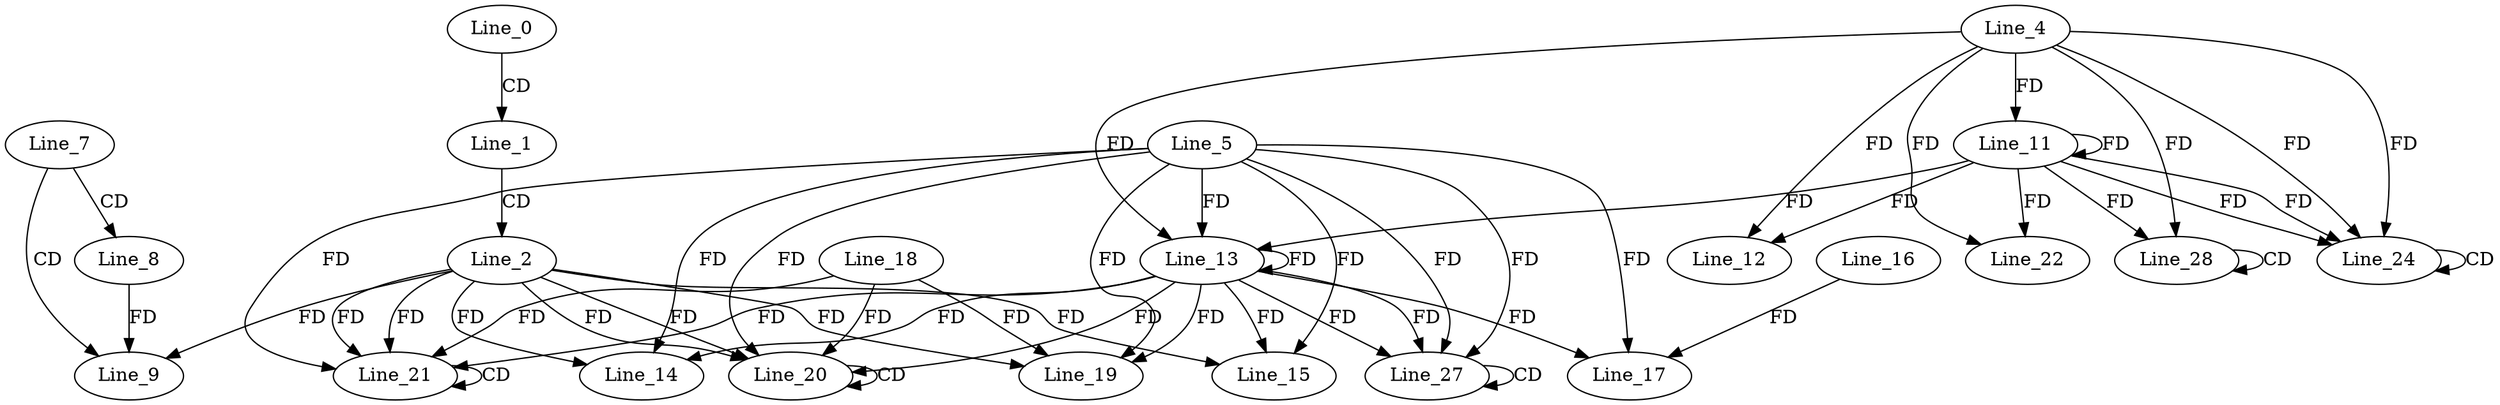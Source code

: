digraph G {
  Line_0;
  Line_1;
  Line_2;
  Line_7;
  Line_8;
  Line_9;
  Line_9;
  Line_4;
  Line_11;
  Line_11;
  Line_12;
  Line_5;
  Line_13;
  Line_13;
  Line_14;
  Line_15;
  Line_17;
  Line_16;
  Line_18;
  Line_19;
  Line_20;
  Line_20;
  Line_21;
  Line_21;
  Line_22;
  Line_24;
  Line_24;
  Line_27;
  Line_27;
  Line_28;
  Line_28;
  Line_0 -> Line_1 [ label="CD" ];
  Line_1 -> Line_2 [ label="CD" ];
  Line_7 -> Line_8 [ label="CD" ];
  Line_7 -> Line_9 [ label="CD" ];
  Line_8 -> Line_9 [ label="FD" ];
  Line_2 -> Line_9 [ label="FD" ];
  Line_4 -> Line_11 [ label="FD" ];
  Line_11 -> Line_11 [ label="FD" ];
  Line_4 -> Line_12 [ label="FD" ];
  Line_11 -> Line_12 [ label="FD" ];
  Line_5 -> Line_13 [ label="FD" ];
  Line_13 -> Line_13 [ label="FD" ];
  Line_4 -> Line_13 [ label="FD" ];
  Line_11 -> Line_13 [ label="FD" ];
  Line_5 -> Line_14 [ label="FD" ];
  Line_13 -> Line_14 [ label="FD" ];
  Line_2 -> Line_14 [ label="FD" ];
  Line_5 -> Line_15 [ label="FD" ];
  Line_13 -> Line_15 [ label="FD" ];
  Line_2 -> Line_15 [ label="FD" ];
  Line_5 -> Line_17 [ label="FD" ];
  Line_13 -> Line_17 [ label="FD" ];
  Line_16 -> Line_17 [ label="FD" ];
  Line_18 -> Line_19 [ label="FD" ];
  Line_5 -> Line_19 [ label="FD" ];
  Line_13 -> Line_19 [ label="FD" ];
  Line_2 -> Line_19 [ label="FD" ];
  Line_2 -> Line_20 [ label="FD" ];
  Line_20 -> Line_20 [ label="CD" ];
  Line_18 -> Line_20 [ label="FD" ];
  Line_5 -> Line_20 [ label="FD" ];
  Line_13 -> Line_20 [ label="FD" ];
  Line_2 -> Line_20 [ label="FD" ];
  Line_2 -> Line_21 [ label="FD" ];
  Line_21 -> Line_21 [ label="CD" ];
  Line_18 -> Line_21 [ label="FD" ];
  Line_5 -> Line_21 [ label="FD" ];
  Line_13 -> Line_21 [ label="FD" ];
  Line_2 -> Line_21 [ label="FD" ];
  Line_4 -> Line_22 [ label="FD" ];
  Line_11 -> Line_22 [ label="FD" ];
  Line_4 -> Line_24 [ label="FD" ];
  Line_11 -> Line_24 [ label="FD" ];
  Line_24 -> Line_24 [ label="CD" ];
  Line_4 -> Line_24 [ label="FD" ];
  Line_11 -> Line_24 [ label="FD" ];
  Line_5 -> Line_27 [ label="FD" ];
  Line_13 -> Line_27 [ label="FD" ];
  Line_27 -> Line_27 [ label="CD" ];
  Line_5 -> Line_27 [ label="FD" ];
  Line_13 -> Line_27 [ label="FD" ];
  Line_28 -> Line_28 [ label="CD" ];
  Line_4 -> Line_28 [ label="FD" ];
  Line_11 -> Line_28 [ label="FD" ];
}
